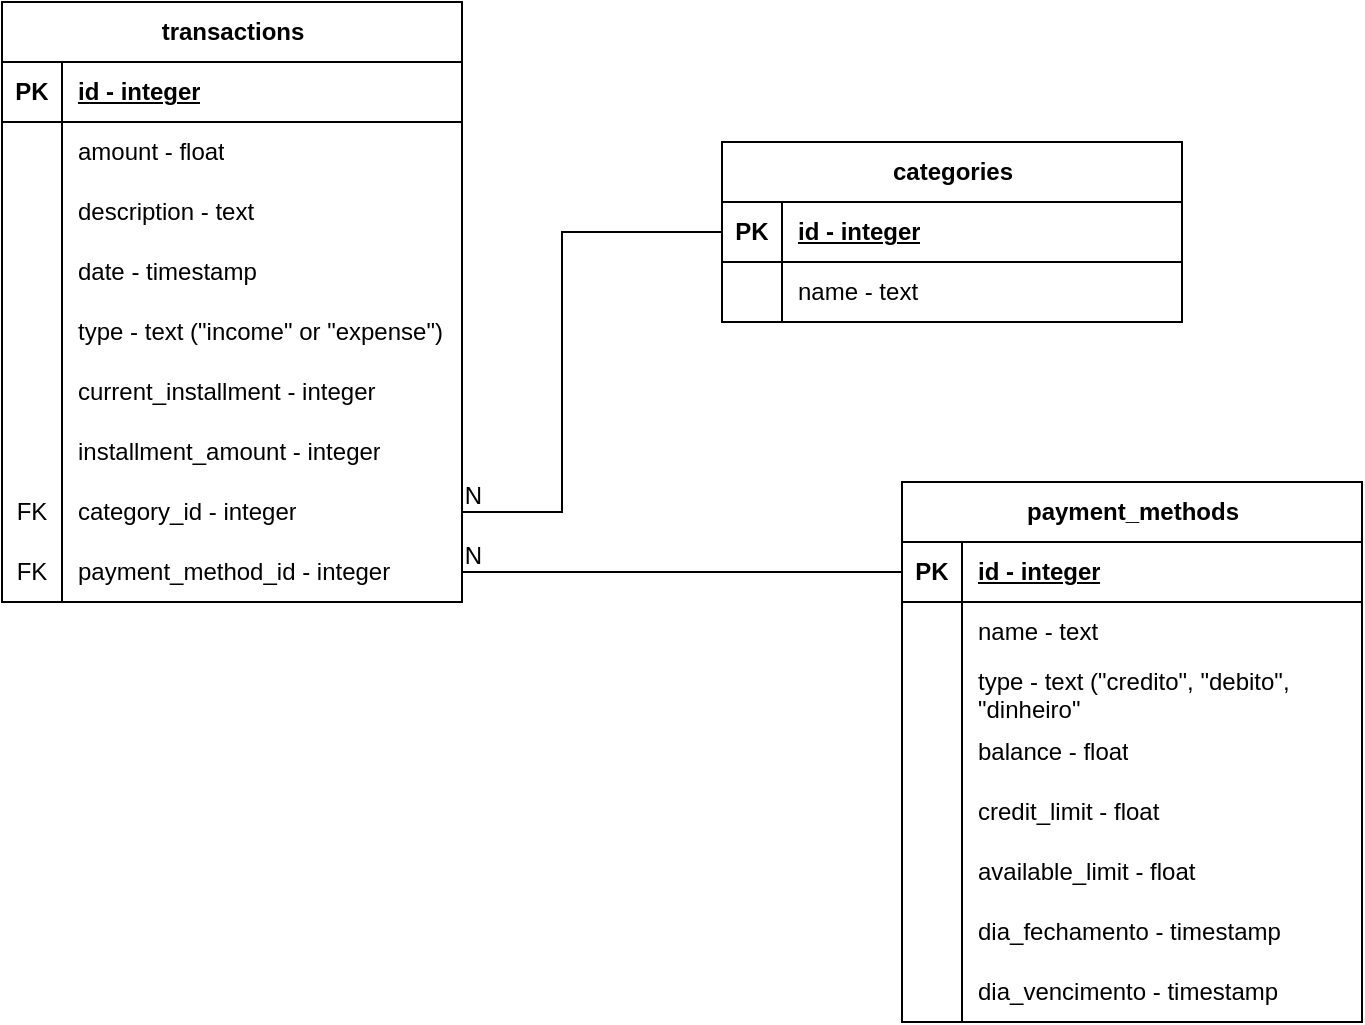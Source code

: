 <mxfile version="26.2.3">
  <diagram name="Página-1" id="Ex6EbylQLqm5o8fyCR7-">
    <mxGraphModel dx="2171" dy="546" grid="1" gridSize="10" guides="1" tooltips="1" connect="1" arrows="1" fold="1" page="1" pageScale="1" pageWidth="827" pageHeight="1169" math="0" shadow="0">
      <root>
        <mxCell id="0" />
        <mxCell id="1" parent="0" />
        <mxCell id="0IKlDfSTXFRc27XKb7sD-1" value="transactions" style="shape=table;startSize=30;container=1;collapsible=1;childLayout=tableLayout;fixedRows=1;rowLines=0;fontStyle=1;align=center;resizeLast=1;html=1;" parent="1" vertex="1">
          <mxGeometry x="-210" y="140" width="230" height="300" as="geometry">
            <mxRectangle x="-30" y="220" width="70" height="30" as="alternateBounds" />
          </mxGeometry>
        </mxCell>
        <mxCell id="0IKlDfSTXFRc27XKb7sD-2" value="" style="shape=tableRow;horizontal=0;startSize=0;swimlaneHead=0;swimlaneBody=0;fillColor=none;collapsible=0;dropTarget=0;points=[[0,0.5],[1,0.5]];portConstraint=eastwest;top=0;left=0;right=0;bottom=1;" parent="0IKlDfSTXFRc27XKb7sD-1" vertex="1">
          <mxGeometry y="30" width="230" height="30" as="geometry" />
        </mxCell>
        <mxCell id="0IKlDfSTXFRc27XKb7sD-3" value="PK" style="shape=partialRectangle;connectable=0;fillColor=none;top=0;left=0;bottom=0;right=0;fontStyle=1;overflow=hidden;whiteSpace=wrap;html=1;" parent="0IKlDfSTXFRc27XKb7sD-2" vertex="1">
          <mxGeometry width="30" height="30" as="geometry">
            <mxRectangle width="30" height="30" as="alternateBounds" />
          </mxGeometry>
        </mxCell>
        <mxCell id="0IKlDfSTXFRc27XKb7sD-4" value="id - integer" style="shape=partialRectangle;connectable=0;fillColor=none;top=0;left=0;bottom=0;right=0;align=left;spacingLeft=6;fontStyle=5;overflow=hidden;whiteSpace=wrap;html=1;" parent="0IKlDfSTXFRc27XKb7sD-2" vertex="1">
          <mxGeometry x="30" width="200" height="30" as="geometry">
            <mxRectangle width="200" height="30" as="alternateBounds" />
          </mxGeometry>
        </mxCell>
        <mxCell id="0IKlDfSTXFRc27XKb7sD-5" value="" style="shape=tableRow;horizontal=0;startSize=0;swimlaneHead=0;swimlaneBody=0;fillColor=none;collapsible=0;dropTarget=0;points=[[0,0.5],[1,0.5]];portConstraint=eastwest;top=0;left=0;right=0;bottom=0;" parent="0IKlDfSTXFRc27XKb7sD-1" vertex="1">
          <mxGeometry y="60" width="230" height="30" as="geometry" />
        </mxCell>
        <mxCell id="0IKlDfSTXFRc27XKb7sD-6" value="" style="shape=partialRectangle;connectable=0;fillColor=none;top=0;left=0;bottom=0;right=0;editable=1;overflow=hidden;whiteSpace=wrap;html=1;" parent="0IKlDfSTXFRc27XKb7sD-5" vertex="1">
          <mxGeometry width="30" height="30" as="geometry">
            <mxRectangle width="30" height="30" as="alternateBounds" />
          </mxGeometry>
        </mxCell>
        <mxCell id="0IKlDfSTXFRc27XKb7sD-7" value="amount - float" style="shape=partialRectangle;connectable=0;fillColor=none;top=0;left=0;bottom=0;right=0;align=left;spacingLeft=6;overflow=hidden;whiteSpace=wrap;html=1;" parent="0IKlDfSTXFRc27XKb7sD-5" vertex="1">
          <mxGeometry x="30" width="200" height="30" as="geometry">
            <mxRectangle width="200" height="30" as="alternateBounds" />
          </mxGeometry>
        </mxCell>
        <mxCell id="0IKlDfSTXFRc27XKb7sD-8" value="" style="shape=tableRow;horizontal=0;startSize=0;swimlaneHead=0;swimlaneBody=0;fillColor=none;collapsible=0;dropTarget=0;points=[[0,0.5],[1,0.5]];portConstraint=eastwest;top=0;left=0;right=0;bottom=0;" parent="0IKlDfSTXFRc27XKb7sD-1" vertex="1">
          <mxGeometry y="90" width="230" height="30" as="geometry" />
        </mxCell>
        <mxCell id="0IKlDfSTXFRc27XKb7sD-9" value="" style="shape=partialRectangle;connectable=0;fillColor=none;top=0;left=0;bottom=0;right=0;editable=1;overflow=hidden;whiteSpace=wrap;html=1;" parent="0IKlDfSTXFRc27XKb7sD-8" vertex="1">
          <mxGeometry width="30" height="30" as="geometry">
            <mxRectangle width="30" height="30" as="alternateBounds" />
          </mxGeometry>
        </mxCell>
        <mxCell id="0IKlDfSTXFRc27XKb7sD-10" value="description - text" style="shape=partialRectangle;connectable=0;fillColor=none;top=0;left=0;bottom=0;right=0;align=left;spacingLeft=6;overflow=hidden;whiteSpace=wrap;html=1;" parent="0IKlDfSTXFRc27XKb7sD-8" vertex="1">
          <mxGeometry x="30" width="200" height="30" as="geometry">
            <mxRectangle width="200" height="30" as="alternateBounds" />
          </mxGeometry>
        </mxCell>
        <mxCell id="0IKlDfSTXFRc27XKb7sD-11" value="" style="shape=tableRow;horizontal=0;startSize=0;swimlaneHead=0;swimlaneBody=0;fillColor=none;collapsible=0;dropTarget=0;points=[[0,0.5],[1,0.5]];portConstraint=eastwest;top=0;left=0;right=0;bottom=0;" parent="0IKlDfSTXFRc27XKb7sD-1" vertex="1">
          <mxGeometry y="120" width="230" height="30" as="geometry" />
        </mxCell>
        <mxCell id="0IKlDfSTXFRc27XKb7sD-12" value="" style="shape=partialRectangle;connectable=0;fillColor=none;top=0;left=0;bottom=0;right=0;editable=1;overflow=hidden;whiteSpace=wrap;html=1;" parent="0IKlDfSTXFRc27XKb7sD-11" vertex="1">
          <mxGeometry width="30" height="30" as="geometry">
            <mxRectangle width="30" height="30" as="alternateBounds" />
          </mxGeometry>
        </mxCell>
        <mxCell id="0IKlDfSTXFRc27XKb7sD-13" value="date - timestamp" style="shape=partialRectangle;connectable=0;fillColor=none;top=0;left=0;bottom=0;right=0;align=left;spacingLeft=6;overflow=hidden;whiteSpace=wrap;html=1;" parent="0IKlDfSTXFRc27XKb7sD-11" vertex="1">
          <mxGeometry x="30" width="200" height="30" as="geometry">
            <mxRectangle width="200" height="30" as="alternateBounds" />
          </mxGeometry>
        </mxCell>
        <mxCell id="0IKlDfSTXFRc27XKb7sD-16" style="shape=tableRow;horizontal=0;startSize=0;swimlaneHead=0;swimlaneBody=0;fillColor=none;collapsible=0;dropTarget=0;points=[[0,0.5],[1,0.5]];portConstraint=eastwest;top=0;left=0;right=0;bottom=0;" parent="0IKlDfSTXFRc27XKb7sD-1" vertex="1">
          <mxGeometry y="150" width="230" height="30" as="geometry" />
        </mxCell>
        <mxCell id="0IKlDfSTXFRc27XKb7sD-17" style="shape=partialRectangle;connectable=0;fillColor=none;top=0;left=0;bottom=0;right=0;editable=1;overflow=hidden;whiteSpace=wrap;html=1;" parent="0IKlDfSTXFRc27XKb7sD-16" vertex="1">
          <mxGeometry width="30" height="30" as="geometry">
            <mxRectangle width="30" height="30" as="alternateBounds" />
          </mxGeometry>
        </mxCell>
        <mxCell id="0IKlDfSTXFRc27XKb7sD-18" value="type -&amp;nbsp;&lt;span style=&quot;background-color: transparent; color: light-dark(rgb(0, 0, 0), rgb(255, 255, 255));&quot;&gt;text (&quot;income&quot; or &quot;expense&quot;)&lt;/span&gt;" style="shape=partialRectangle;connectable=0;fillColor=none;top=0;left=0;bottom=0;right=0;align=left;spacingLeft=6;overflow=hidden;whiteSpace=wrap;html=1;" parent="0IKlDfSTXFRc27XKb7sD-16" vertex="1">
          <mxGeometry x="30" width="200" height="30" as="geometry">
            <mxRectangle width="200" height="30" as="alternateBounds" />
          </mxGeometry>
        </mxCell>
        <mxCell id="0IKlDfSTXFRc27XKb7sD-19" style="shape=tableRow;horizontal=0;startSize=0;swimlaneHead=0;swimlaneBody=0;fillColor=none;collapsible=0;dropTarget=0;points=[[0,0.5],[1,0.5]];portConstraint=eastwest;top=0;left=0;right=0;bottom=0;" parent="0IKlDfSTXFRc27XKb7sD-1" vertex="1">
          <mxGeometry y="180" width="230" height="30" as="geometry" />
        </mxCell>
        <mxCell id="0IKlDfSTXFRc27XKb7sD-20" style="shape=partialRectangle;connectable=0;fillColor=none;top=0;left=0;bottom=0;right=0;editable=1;overflow=hidden;whiteSpace=wrap;html=1;" parent="0IKlDfSTXFRc27XKb7sD-19" vertex="1">
          <mxGeometry width="30" height="30" as="geometry">
            <mxRectangle width="30" height="30" as="alternateBounds" />
          </mxGeometry>
        </mxCell>
        <mxCell id="0IKlDfSTXFRc27XKb7sD-21" value="current_installment - integer" style="shape=partialRectangle;connectable=0;fillColor=none;top=0;left=0;bottom=0;right=0;align=left;spacingLeft=6;overflow=hidden;whiteSpace=wrap;html=1;" parent="0IKlDfSTXFRc27XKb7sD-19" vertex="1">
          <mxGeometry x="30" width="200" height="30" as="geometry">
            <mxRectangle width="200" height="30" as="alternateBounds" />
          </mxGeometry>
        </mxCell>
        <mxCell id="0IKlDfSTXFRc27XKb7sD-22" style="shape=tableRow;horizontal=0;startSize=0;swimlaneHead=0;swimlaneBody=0;fillColor=none;collapsible=0;dropTarget=0;points=[[0,0.5],[1,0.5]];portConstraint=eastwest;top=0;left=0;right=0;bottom=0;" parent="0IKlDfSTXFRc27XKb7sD-1" vertex="1">
          <mxGeometry y="210" width="230" height="30" as="geometry" />
        </mxCell>
        <mxCell id="0IKlDfSTXFRc27XKb7sD-23" style="shape=partialRectangle;connectable=0;fillColor=none;top=0;left=0;bottom=0;right=0;editable=1;overflow=hidden;whiteSpace=wrap;html=1;" parent="0IKlDfSTXFRc27XKb7sD-22" vertex="1">
          <mxGeometry width="30" height="30" as="geometry">
            <mxRectangle width="30" height="30" as="alternateBounds" />
          </mxGeometry>
        </mxCell>
        <mxCell id="0IKlDfSTXFRc27XKb7sD-24" value="installment_amount - integer" style="shape=partialRectangle;connectable=0;fillColor=none;top=0;left=0;bottom=0;right=0;align=left;spacingLeft=6;overflow=hidden;whiteSpace=wrap;html=1;" parent="0IKlDfSTXFRc27XKb7sD-22" vertex="1">
          <mxGeometry x="30" width="200" height="30" as="geometry">
            <mxRectangle width="200" height="30" as="alternateBounds" />
          </mxGeometry>
        </mxCell>
        <mxCell id="0IKlDfSTXFRc27XKb7sD-34" style="shape=tableRow;horizontal=0;startSize=0;swimlaneHead=0;swimlaneBody=0;fillColor=none;collapsible=0;dropTarget=0;points=[[0,0.5],[1,0.5]];portConstraint=eastwest;top=0;left=0;right=0;bottom=0;" parent="0IKlDfSTXFRc27XKb7sD-1" vertex="1">
          <mxGeometry y="240" width="230" height="30" as="geometry" />
        </mxCell>
        <mxCell id="0IKlDfSTXFRc27XKb7sD-35" value="FK" style="shape=partialRectangle;connectable=0;fillColor=none;top=0;left=0;bottom=0;right=0;editable=1;overflow=hidden;whiteSpace=wrap;html=1;" parent="0IKlDfSTXFRc27XKb7sD-34" vertex="1">
          <mxGeometry width="30" height="30" as="geometry">
            <mxRectangle width="30" height="30" as="alternateBounds" />
          </mxGeometry>
        </mxCell>
        <mxCell id="0IKlDfSTXFRc27XKb7sD-36" value="category_id - integer" style="shape=partialRectangle;connectable=0;fillColor=none;top=0;left=0;bottom=0;right=0;align=left;spacingLeft=6;overflow=hidden;whiteSpace=wrap;html=1;" parent="0IKlDfSTXFRc27XKb7sD-34" vertex="1">
          <mxGeometry x="30" width="200" height="30" as="geometry">
            <mxRectangle width="200" height="30" as="alternateBounds" />
          </mxGeometry>
        </mxCell>
        <mxCell id="0IKlDfSTXFRc27XKb7sD-31" style="shape=tableRow;horizontal=0;startSize=0;swimlaneHead=0;swimlaneBody=0;fillColor=none;collapsible=0;dropTarget=0;points=[[0,0.5],[1,0.5]];portConstraint=eastwest;top=0;left=0;right=0;bottom=0;" parent="0IKlDfSTXFRc27XKb7sD-1" vertex="1">
          <mxGeometry y="270" width="230" height="30" as="geometry" />
        </mxCell>
        <mxCell id="0IKlDfSTXFRc27XKb7sD-32" value="FK" style="shape=partialRectangle;connectable=0;fillColor=none;top=0;left=0;bottom=0;right=0;editable=1;overflow=hidden;whiteSpace=wrap;html=1;" parent="0IKlDfSTXFRc27XKb7sD-31" vertex="1">
          <mxGeometry width="30" height="30" as="geometry">
            <mxRectangle width="30" height="30" as="alternateBounds" />
          </mxGeometry>
        </mxCell>
        <mxCell id="0IKlDfSTXFRc27XKb7sD-33" value="payment_method_id - integer" style="shape=partialRectangle;connectable=0;fillColor=none;top=0;left=0;bottom=0;right=0;align=left;spacingLeft=6;overflow=hidden;whiteSpace=wrap;html=1;" parent="0IKlDfSTXFRc27XKb7sD-31" vertex="1">
          <mxGeometry x="30" width="200" height="30" as="geometry">
            <mxRectangle width="200" height="30" as="alternateBounds" />
          </mxGeometry>
        </mxCell>
        <mxCell id="0IKlDfSTXFRc27XKb7sD-37" value="payment_methods" style="shape=table;startSize=30;container=1;collapsible=1;childLayout=tableLayout;fixedRows=1;rowLines=0;fontStyle=1;align=center;resizeLast=1;html=1;" parent="1" vertex="1">
          <mxGeometry x="240" y="380" width="230" height="270" as="geometry">
            <mxRectangle x="-30" y="220" width="70" height="30" as="alternateBounds" />
          </mxGeometry>
        </mxCell>
        <mxCell id="0IKlDfSTXFRc27XKb7sD-38" value="" style="shape=tableRow;horizontal=0;startSize=0;swimlaneHead=0;swimlaneBody=0;fillColor=none;collapsible=0;dropTarget=0;points=[[0,0.5],[1,0.5]];portConstraint=eastwest;top=0;left=0;right=0;bottom=1;" parent="0IKlDfSTXFRc27XKb7sD-37" vertex="1">
          <mxGeometry y="30" width="230" height="30" as="geometry" />
        </mxCell>
        <mxCell id="0IKlDfSTXFRc27XKb7sD-39" value="PK" style="shape=partialRectangle;connectable=0;fillColor=none;top=0;left=0;bottom=0;right=0;fontStyle=1;overflow=hidden;whiteSpace=wrap;html=1;" parent="0IKlDfSTXFRc27XKb7sD-38" vertex="1">
          <mxGeometry width="30" height="30" as="geometry">
            <mxRectangle width="30" height="30" as="alternateBounds" />
          </mxGeometry>
        </mxCell>
        <mxCell id="0IKlDfSTXFRc27XKb7sD-40" value="id - integer" style="shape=partialRectangle;connectable=0;fillColor=none;top=0;left=0;bottom=0;right=0;align=left;spacingLeft=6;fontStyle=5;overflow=hidden;whiteSpace=wrap;html=1;" parent="0IKlDfSTXFRc27XKb7sD-38" vertex="1">
          <mxGeometry x="30" width="200" height="30" as="geometry">
            <mxRectangle width="200" height="30" as="alternateBounds" />
          </mxGeometry>
        </mxCell>
        <mxCell id="0IKlDfSTXFRc27XKb7sD-41" value="" style="shape=tableRow;horizontal=0;startSize=0;swimlaneHead=0;swimlaneBody=0;fillColor=none;collapsible=0;dropTarget=0;points=[[0,0.5],[1,0.5]];portConstraint=eastwest;top=0;left=0;right=0;bottom=0;" parent="0IKlDfSTXFRc27XKb7sD-37" vertex="1">
          <mxGeometry y="60" width="230" height="30" as="geometry" />
        </mxCell>
        <mxCell id="0IKlDfSTXFRc27XKb7sD-42" value="" style="shape=partialRectangle;connectable=0;fillColor=none;top=0;left=0;bottom=0;right=0;editable=1;overflow=hidden;whiteSpace=wrap;html=1;" parent="0IKlDfSTXFRc27XKb7sD-41" vertex="1">
          <mxGeometry width="30" height="30" as="geometry">
            <mxRectangle width="30" height="30" as="alternateBounds" />
          </mxGeometry>
        </mxCell>
        <mxCell id="0IKlDfSTXFRc27XKb7sD-43" value="name - text" style="shape=partialRectangle;connectable=0;fillColor=none;top=0;left=0;bottom=0;right=0;align=left;spacingLeft=6;overflow=hidden;whiteSpace=wrap;html=1;" parent="0IKlDfSTXFRc27XKb7sD-41" vertex="1">
          <mxGeometry x="30" width="200" height="30" as="geometry">
            <mxRectangle width="200" height="30" as="alternateBounds" />
          </mxGeometry>
        </mxCell>
        <mxCell id="0IKlDfSTXFRc27XKb7sD-44" value="" style="shape=tableRow;horizontal=0;startSize=0;swimlaneHead=0;swimlaneBody=0;fillColor=none;collapsible=0;dropTarget=0;points=[[0,0.5],[1,0.5]];portConstraint=eastwest;top=0;left=0;right=0;bottom=0;" parent="0IKlDfSTXFRc27XKb7sD-37" vertex="1">
          <mxGeometry y="90" width="230" height="30" as="geometry" />
        </mxCell>
        <mxCell id="0IKlDfSTXFRc27XKb7sD-45" value="" style="shape=partialRectangle;connectable=0;fillColor=none;top=0;left=0;bottom=0;right=0;editable=1;overflow=hidden;whiteSpace=wrap;html=1;" parent="0IKlDfSTXFRc27XKb7sD-44" vertex="1">
          <mxGeometry width="30" height="30" as="geometry">
            <mxRectangle width="30" height="30" as="alternateBounds" />
          </mxGeometry>
        </mxCell>
        <mxCell id="0IKlDfSTXFRc27XKb7sD-46" value="type - text (&quot;credito&quot;, &quot;debito&quot;, &quot;dinheiro&quot;" style="shape=partialRectangle;connectable=0;fillColor=none;top=0;left=0;bottom=0;right=0;align=left;spacingLeft=6;overflow=hidden;whiteSpace=wrap;html=1;" parent="0IKlDfSTXFRc27XKb7sD-44" vertex="1">
          <mxGeometry x="30" width="200" height="30" as="geometry">
            <mxRectangle width="200" height="30" as="alternateBounds" />
          </mxGeometry>
        </mxCell>
        <mxCell id="0IKlDfSTXFRc27XKb7sD-47" value="" style="shape=tableRow;horizontal=0;startSize=0;swimlaneHead=0;swimlaneBody=0;fillColor=none;collapsible=0;dropTarget=0;points=[[0,0.5],[1,0.5]];portConstraint=eastwest;top=0;left=0;right=0;bottom=0;" parent="0IKlDfSTXFRc27XKb7sD-37" vertex="1">
          <mxGeometry y="120" width="230" height="30" as="geometry" />
        </mxCell>
        <mxCell id="0IKlDfSTXFRc27XKb7sD-48" value="" style="shape=partialRectangle;connectable=0;fillColor=none;top=0;left=0;bottom=0;right=0;editable=1;overflow=hidden;whiteSpace=wrap;html=1;" parent="0IKlDfSTXFRc27XKb7sD-47" vertex="1">
          <mxGeometry width="30" height="30" as="geometry">
            <mxRectangle width="30" height="30" as="alternateBounds" />
          </mxGeometry>
        </mxCell>
        <mxCell id="0IKlDfSTXFRc27XKb7sD-49" value="balance - float" style="shape=partialRectangle;connectable=0;fillColor=none;top=0;left=0;bottom=0;right=0;align=left;spacingLeft=6;overflow=hidden;whiteSpace=wrap;html=1;" parent="0IKlDfSTXFRc27XKb7sD-47" vertex="1">
          <mxGeometry x="30" width="200" height="30" as="geometry">
            <mxRectangle width="200" height="30" as="alternateBounds" />
          </mxGeometry>
        </mxCell>
        <mxCell id="0IKlDfSTXFRc27XKb7sD-50" style="shape=tableRow;horizontal=0;startSize=0;swimlaneHead=0;swimlaneBody=0;fillColor=none;collapsible=0;dropTarget=0;points=[[0,0.5],[1,0.5]];portConstraint=eastwest;top=0;left=0;right=0;bottom=0;" parent="0IKlDfSTXFRc27XKb7sD-37" vertex="1">
          <mxGeometry y="150" width="230" height="30" as="geometry" />
        </mxCell>
        <mxCell id="0IKlDfSTXFRc27XKb7sD-51" style="shape=partialRectangle;connectable=0;fillColor=none;top=0;left=0;bottom=0;right=0;editable=1;overflow=hidden;whiteSpace=wrap;html=1;" parent="0IKlDfSTXFRc27XKb7sD-50" vertex="1">
          <mxGeometry width="30" height="30" as="geometry">
            <mxRectangle width="30" height="30" as="alternateBounds" />
          </mxGeometry>
        </mxCell>
        <mxCell id="0IKlDfSTXFRc27XKb7sD-52" value="credit_limit - float" style="shape=partialRectangle;connectable=0;fillColor=none;top=0;left=0;bottom=0;right=0;align=left;spacingLeft=6;overflow=hidden;whiteSpace=wrap;html=1;" parent="0IKlDfSTXFRc27XKb7sD-50" vertex="1">
          <mxGeometry x="30" width="200" height="30" as="geometry">
            <mxRectangle width="200" height="30" as="alternateBounds" />
          </mxGeometry>
        </mxCell>
        <mxCell id="0IKlDfSTXFRc27XKb7sD-53" style="shape=tableRow;horizontal=0;startSize=0;swimlaneHead=0;swimlaneBody=0;fillColor=none;collapsible=0;dropTarget=0;points=[[0,0.5],[1,0.5]];portConstraint=eastwest;top=0;left=0;right=0;bottom=0;" parent="0IKlDfSTXFRc27XKb7sD-37" vertex="1">
          <mxGeometry y="180" width="230" height="30" as="geometry" />
        </mxCell>
        <mxCell id="0IKlDfSTXFRc27XKb7sD-54" style="shape=partialRectangle;connectable=0;fillColor=none;top=0;left=0;bottom=0;right=0;editable=1;overflow=hidden;whiteSpace=wrap;html=1;" parent="0IKlDfSTXFRc27XKb7sD-53" vertex="1">
          <mxGeometry width="30" height="30" as="geometry">
            <mxRectangle width="30" height="30" as="alternateBounds" />
          </mxGeometry>
        </mxCell>
        <mxCell id="0IKlDfSTXFRc27XKb7sD-55" value="available_limit - float" style="shape=partialRectangle;connectable=0;fillColor=none;top=0;left=0;bottom=0;right=0;align=left;spacingLeft=6;overflow=hidden;whiteSpace=wrap;html=1;" parent="0IKlDfSTXFRc27XKb7sD-53" vertex="1">
          <mxGeometry x="30" width="200" height="30" as="geometry">
            <mxRectangle width="200" height="30" as="alternateBounds" />
          </mxGeometry>
        </mxCell>
        <mxCell id="0IKlDfSTXFRc27XKb7sD-56" style="shape=tableRow;horizontal=0;startSize=0;swimlaneHead=0;swimlaneBody=0;fillColor=none;collapsible=0;dropTarget=0;points=[[0,0.5],[1,0.5]];portConstraint=eastwest;top=0;left=0;right=0;bottom=0;" parent="0IKlDfSTXFRc27XKb7sD-37" vertex="1">
          <mxGeometry y="210" width="230" height="30" as="geometry" />
        </mxCell>
        <mxCell id="0IKlDfSTXFRc27XKb7sD-57" style="shape=partialRectangle;connectable=0;fillColor=none;top=0;left=0;bottom=0;right=0;editable=1;overflow=hidden;whiteSpace=wrap;html=1;" parent="0IKlDfSTXFRc27XKb7sD-56" vertex="1">
          <mxGeometry width="30" height="30" as="geometry">
            <mxRectangle width="30" height="30" as="alternateBounds" />
          </mxGeometry>
        </mxCell>
        <mxCell id="0IKlDfSTXFRc27XKb7sD-58" value="dia_fechamento - timestamp" style="shape=partialRectangle;connectable=0;fillColor=none;top=0;left=0;bottom=0;right=0;align=left;spacingLeft=6;overflow=hidden;whiteSpace=wrap;html=1;" parent="0IKlDfSTXFRc27XKb7sD-56" vertex="1">
          <mxGeometry x="30" width="200" height="30" as="geometry">
            <mxRectangle width="200" height="30" as="alternateBounds" />
          </mxGeometry>
        </mxCell>
        <mxCell id="0IKlDfSTXFRc27XKb7sD-59" style="shape=tableRow;horizontal=0;startSize=0;swimlaneHead=0;swimlaneBody=0;fillColor=none;collapsible=0;dropTarget=0;points=[[0,0.5],[1,0.5]];portConstraint=eastwest;top=0;left=0;right=0;bottom=0;" parent="0IKlDfSTXFRc27XKb7sD-37" vertex="1">
          <mxGeometry y="240" width="230" height="30" as="geometry" />
        </mxCell>
        <mxCell id="0IKlDfSTXFRc27XKb7sD-60" style="shape=partialRectangle;connectable=0;fillColor=none;top=0;left=0;bottom=0;right=0;editable=1;overflow=hidden;whiteSpace=wrap;html=1;" parent="0IKlDfSTXFRc27XKb7sD-59" vertex="1">
          <mxGeometry width="30" height="30" as="geometry">
            <mxRectangle width="30" height="30" as="alternateBounds" />
          </mxGeometry>
        </mxCell>
        <mxCell id="0IKlDfSTXFRc27XKb7sD-61" value="dia_vencimento - timestamp" style="shape=partialRectangle;connectable=0;fillColor=none;top=0;left=0;bottom=0;right=0;align=left;spacingLeft=6;overflow=hidden;whiteSpace=wrap;html=1;" parent="0IKlDfSTXFRc27XKb7sD-59" vertex="1">
          <mxGeometry x="30" width="200" height="30" as="geometry">
            <mxRectangle width="200" height="30" as="alternateBounds" />
          </mxGeometry>
        </mxCell>
        <mxCell id="cXNH1XT9hKtbZbkJ5BC4-1" value="categories" style="shape=table;startSize=30;container=1;collapsible=1;childLayout=tableLayout;fixedRows=1;rowLines=0;fontStyle=1;align=center;resizeLast=1;html=1;" vertex="1" parent="1">
          <mxGeometry x="150" y="210" width="230" height="90" as="geometry">
            <mxRectangle x="-30" y="220" width="70" height="30" as="alternateBounds" />
          </mxGeometry>
        </mxCell>
        <mxCell id="cXNH1XT9hKtbZbkJ5BC4-2" value="" style="shape=tableRow;horizontal=0;startSize=0;swimlaneHead=0;swimlaneBody=0;fillColor=none;collapsible=0;dropTarget=0;points=[[0,0.5],[1,0.5]];portConstraint=eastwest;top=0;left=0;right=0;bottom=1;" vertex="1" parent="cXNH1XT9hKtbZbkJ5BC4-1">
          <mxGeometry y="30" width="230" height="30" as="geometry" />
        </mxCell>
        <mxCell id="cXNH1XT9hKtbZbkJ5BC4-3" value="PK" style="shape=partialRectangle;connectable=0;fillColor=none;top=0;left=0;bottom=0;right=0;fontStyle=1;overflow=hidden;whiteSpace=wrap;html=1;" vertex="1" parent="cXNH1XT9hKtbZbkJ5BC4-2">
          <mxGeometry width="30" height="30" as="geometry">
            <mxRectangle width="30" height="30" as="alternateBounds" />
          </mxGeometry>
        </mxCell>
        <mxCell id="cXNH1XT9hKtbZbkJ5BC4-4" value="id - integer" style="shape=partialRectangle;connectable=0;fillColor=none;top=0;left=0;bottom=0;right=0;align=left;spacingLeft=6;fontStyle=5;overflow=hidden;whiteSpace=wrap;html=1;" vertex="1" parent="cXNH1XT9hKtbZbkJ5BC4-2">
          <mxGeometry x="30" width="200" height="30" as="geometry">
            <mxRectangle width="200" height="30" as="alternateBounds" />
          </mxGeometry>
        </mxCell>
        <mxCell id="cXNH1XT9hKtbZbkJ5BC4-5" value="" style="shape=tableRow;horizontal=0;startSize=0;swimlaneHead=0;swimlaneBody=0;fillColor=none;collapsible=0;dropTarget=0;points=[[0,0.5],[1,0.5]];portConstraint=eastwest;top=0;left=0;right=0;bottom=0;" vertex="1" parent="cXNH1XT9hKtbZbkJ5BC4-1">
          <mxGeometry y="60" width="230" height="30" as="geometry" />
        </mxCell>
        <mxCell id="cXNH1XT9hKtbZbkJ5BC4-6" value="" style="shape=partialRectangle;connectable=0;fillColor=none;top=0;left=0;bottom=0;right=0;editable=1;overflow=hidden;whiteSpace=wrap;html=1;" vertex="1" parent="cXNH1XT9hKtbZbkJ5BC4-5">
          <mxGeometry width="30" height="30" as="geometry">
            <mxRectangle width="30" height="30" as="alternateBounds" />
          </mxGeometry>
        </mxCell>
        <mxCell id="cXNH1XT9hKtbZbkJ5BC4-7" value="name - text" style="shape=partialRectangle;connectable=0;fillColor=none;top=0;left=0;bottom=0;right=0;align=left;spacingLeft=6;overflow=hidden;whiteSpace=wrap;html=1;" vertex="1" parent="cXNH1XT9hKtbZbkJ5BC4-5">
          <mxGeometry x="30" width="200" height="30" as="geometry">
            <mxRectangle width="200" height="30" as="alternateBounds" />
          </mxGeometry>
        </mxCell>
        <mxCell id="cXNH1XT9hKtbZbkJ5BC4-33" value="" style="endArrow=none;html=1;rounded=0;entryX=1;entryY=0.5;entryDx=0;entryDy=0;exitX=0;exitY=0.5;exitDx=0;exitDy=0;" edge="1" parent="1" source="cXNH1XT9hKtbZbkJ5BC4-2" target="0IKlDfSTXFRc27XKb7sD-34">
          <mxGeometry relative="1" as="geometry">
            <mxPoint x="30" y="370" as="sourcePoint" />
            <mxPoint x="190" y="370" as="targetPoint" />
            <Array as="points">
              <mxPoint x="70" y="255" />
              <mxPoint x="70" y="395" />
            </Array>
          </mxGeometry>
        </mxCell>
        <mxCell id="cXNH1XT9hKtbZbkJ5BC4-34" value="N" style="resizable=0;html=1;whiteSpace=wrap;align=right;verticalAlign=bottom;" connectable="0" vertex="1" parent="cXNH1XT9hKtbZbkJ5BC4-33">
          <mxGeometry x="1" relative="1" as="geometry">
            <mxPoint x="11" as="offset" />
          </mxGeometry>
        </mxCell>
        <mxCell id="cXNH1XT9hKtbZbkJ5BC4-35" value="" style="endArrow=none;html=1;rounded=0;entryX=1;entryY=0.5;entryDx=0;entryDy=0;exitX=0;exitY=0.5;exitDx=0;exitDy=0;" edge="1" parent="1" source="0IKlDfSTXFRc27XKb7sD-38" target="0IKlDfSTXFRc27XKb7sD-31">
          <mxGeometry relative="1" as="geometry">
            <mxPoint x="170" y="320" as="sourcePoint" />
            <mxPoint x="40" y="460" as="targetPoint" />
            <Array as="points">
              <mxPoint x="100" y="425" />
            </Array>
          </mxGeometry>
        </mxCell>
        <mxCell id="cXNH1XT9hKtbZbkJ5BC4-36" value="N" style="resizable=0;html=1;whiteSpace=wrap;align=right;verticalAlign=bottom;" connectable="0" vertex="1" parent="cXNH1XT9hKtbZbkJ5BC4-35">
          <mxGeometry x="1" relative="1" as="geometry">
            <mxPoint x="11" as="offset" />
          </mxGeometry>
        </mxCell>
      </root>
    </mxGraphModel>
  </diagram>
</mxfile>
